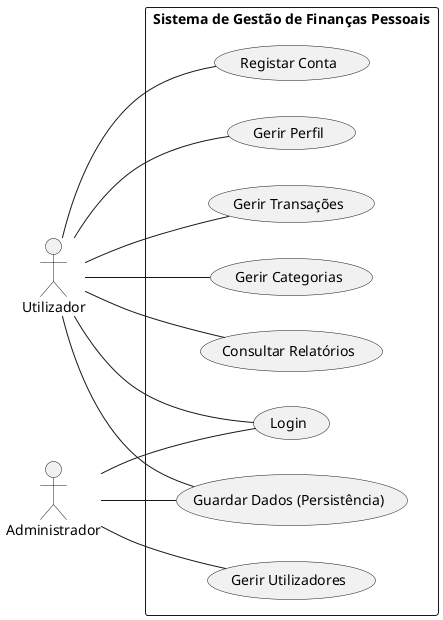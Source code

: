 @startuml CasosDeUso
left to right direction
actor "Utilizador" as U
actor "Administrador" as A

rectangle "Sistema de Gestão de Finanças Pessoais" { 
    usecase "Registar Conta" as UC1
    usecase "Login" as UC2
    usecase "Gerir Perfil" as UC3
    usecase "Gerir Transações" as UC4        
    usecase "Gerir Categorias" as UC6
    usecase "Consultar Relatórios" as UC7
    usecase "Gerir Utilizadores" as UC8
    usecase "Guardar Dados (Persistência)" as UC9
}

U -- UC1
U -- UC2
U -- UC3
U -- UC4
U -- UC6
U -- UC7
U -- UC9

A -- UC2
A -- UC8
A -- UC9
@enduml

